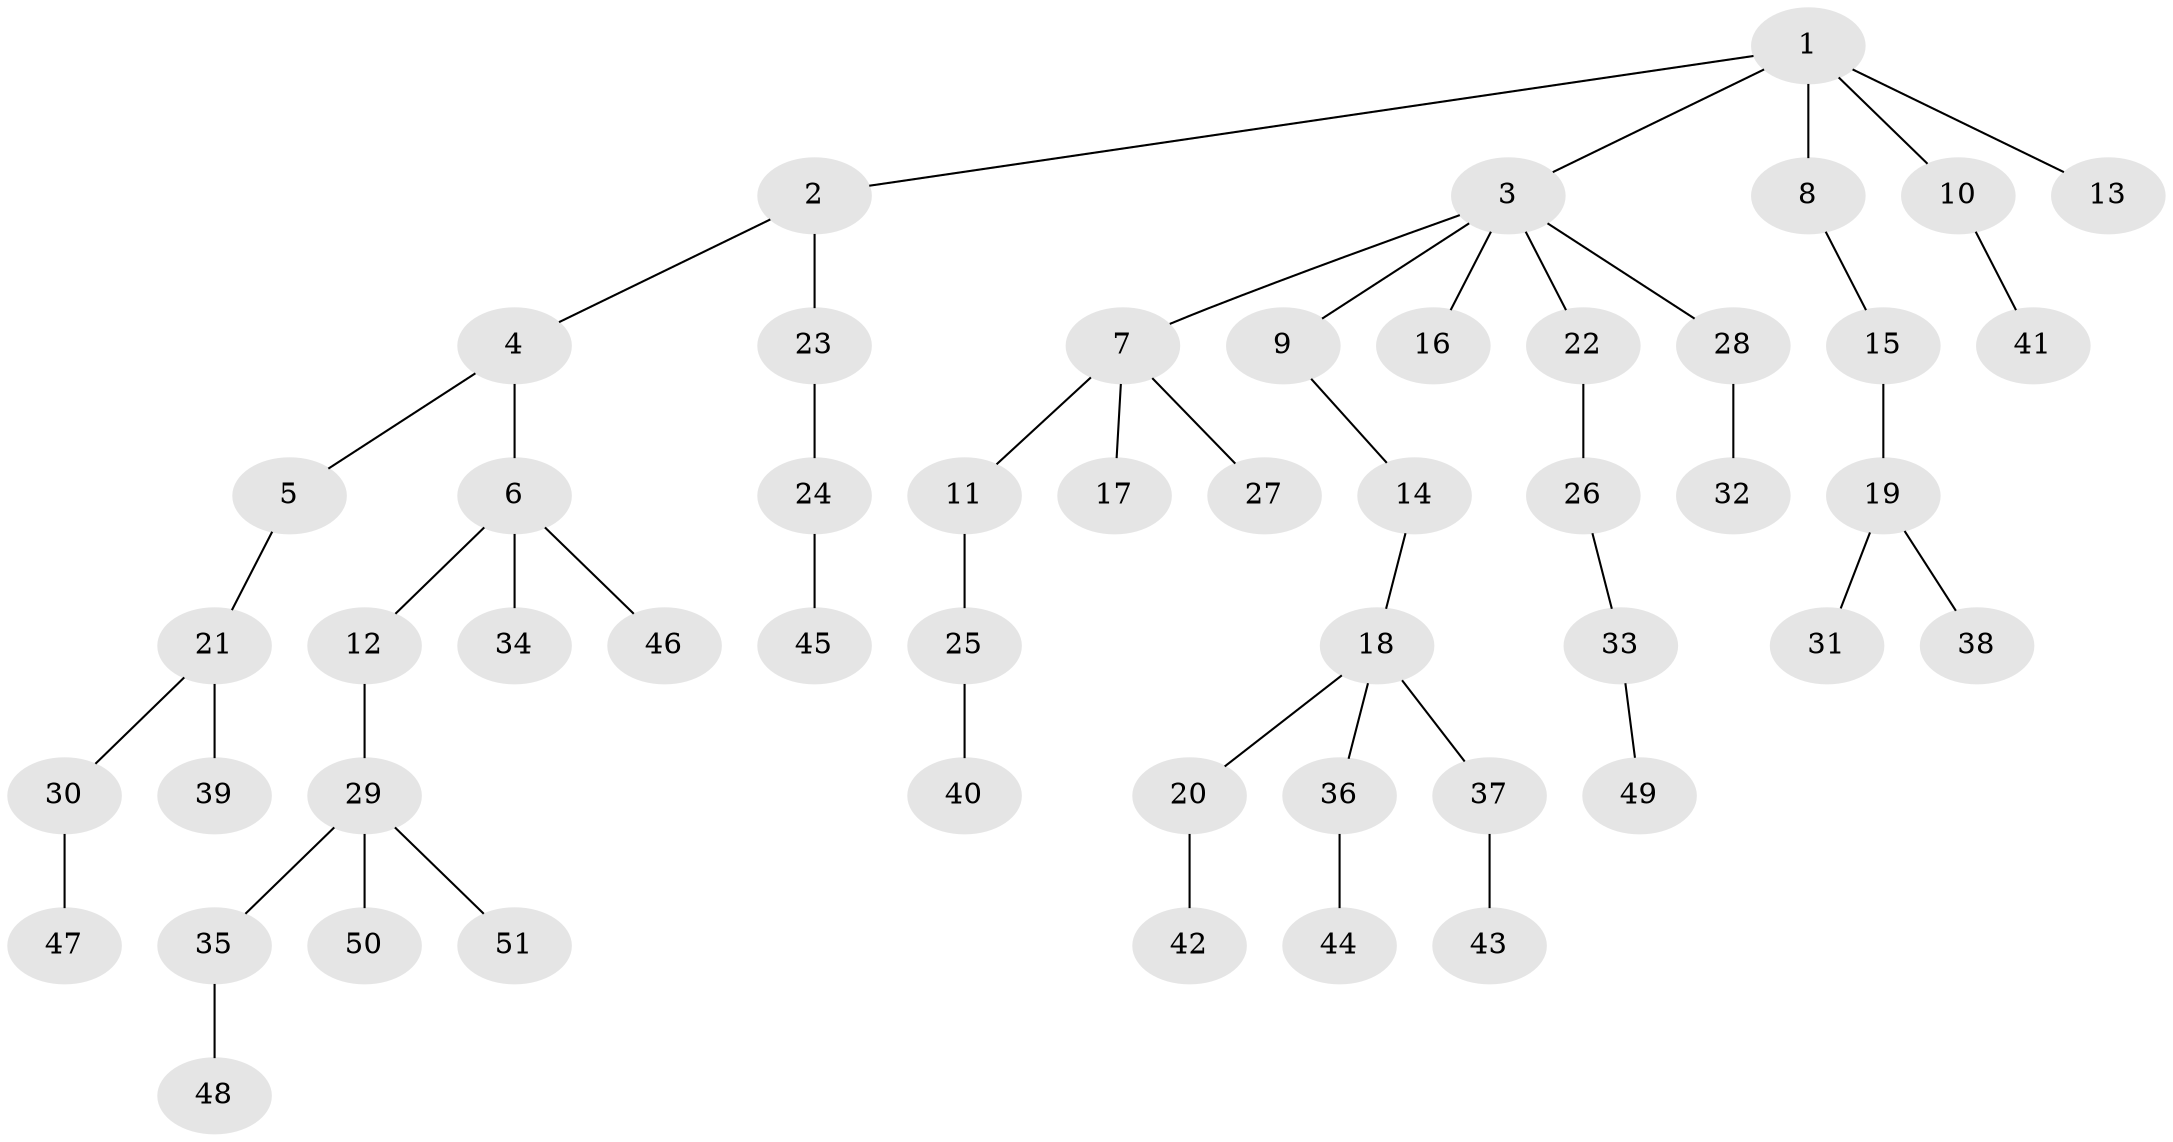 // Generated by graph-tools (version 1.1) at 2025/50/03/09/25 03:50:18]
// undirected, 51 vertices, 50 edges
graph export_dot {
graph [start="1"]
  node [color=gray90,style=filled];
  1;
  2;
  3;
  4;
  5;
  6;
  7;
  8;
  9;
  10;
  11;
  12;
  13;
  14;
  15;
  16;
  17;
  18;
  19;
  20;
  21;
  22;
  23;
  24;
  25;
  26;
  27;
  28;
  29;
  30;
  31;
  32;
  33;
  34;
  35;
  36;
  37;
  38;
  39;
  40;
  41;
  42;
  43;
  44;
  45;
  46;
  47;
  48;
  49;
  50;
  51;
  1 -- 2;
  1 -- 3;
  1 -- 8;
  1 -- 10;
  1 -- 13;
  2 -- 4;
  2 -- 23;
  3 -- 7;
  3 -- 9;
  3 -- 16;
  3 -- 22;
  3 -- 28;
  4 -- 5;
  4 -- 6;
  5 -- 21;
  6 -- 12;
  6 -- 34;
  6 -- 46;
  7 -- 11;
  7 -- 17;
  7 -- 27;
  8 -- 15;
  9 -- 14;
  10 -- 41;
  11 -- 25;
  12 -- 29;
  14 -- 18;
  15 -- 19;
  18 -- 20;
  18 -- 36;
  18 -- 37;
  19 -- 31;
  19 -- 38;
  20 -- 42;
  21 -- 30;
  21 -- 39;
  22 -- 26;
  23 -- 24;
  24 -- 45;
  25 -- 40;
  26 -- 33;
  28 -- 32;
  29 -- 35;
  29 -- 50;
  29 -- 51;
  30 -- 47;
  33 -- 49;
  35 -- 48;
  36 -- 44;
  37 -- 43;
}
